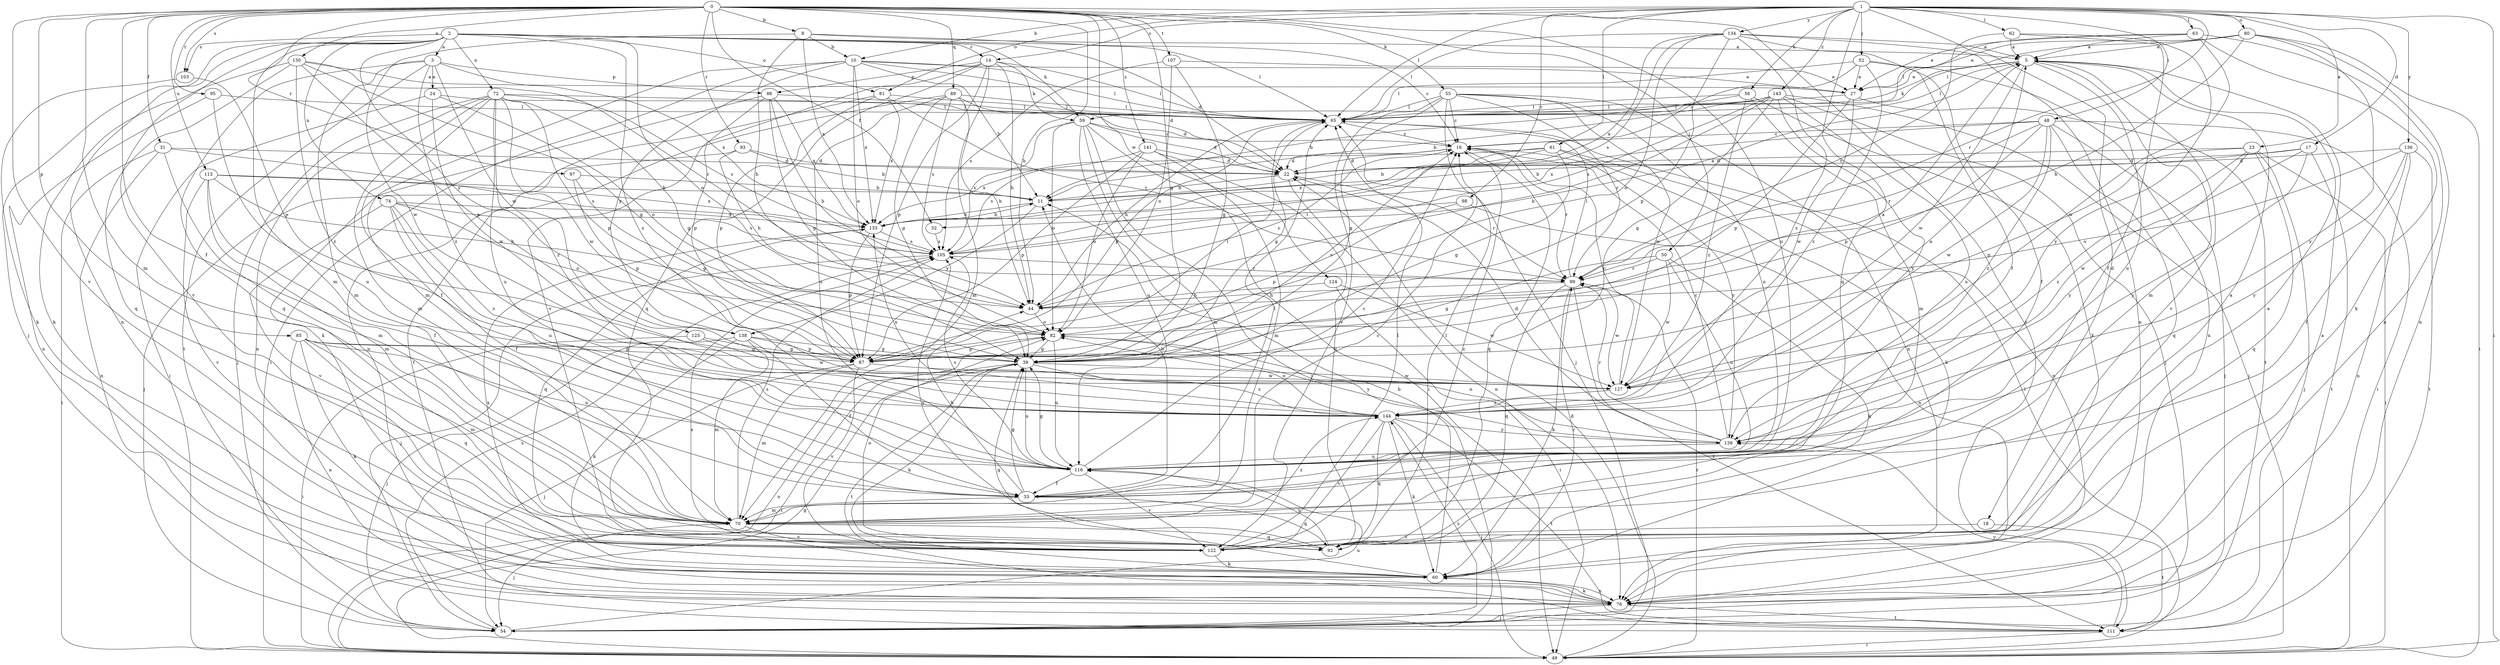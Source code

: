 strict digraph  {
0;
1;
2;
3;
5;
8;
10;
11;
14;
16;
17;
18;
22;
23;
24;
27;
31;
32;
33;
39;
44;
48;
49;
50;
52;
54;
55;
56;
59;
60;
61;
62;
63;
65;
70;
72;
74;
76;
80;
81;
82;
85;
86;
87;
89;
92;
93;
95;
97;
98;
99;
103;
105;
107;
111;
113;
116;
122;
124;
125;
127;
130;
133;
134;
136;
138;
139;
141;
143;
144;
0 -> 8  [label=b];
0 -> 31  [label=f];
0 -> 32  [label=f];
0 -> 33  [label=f];
0 -> 39  [label=g];
0 -> 44  [label=h];
0 -> 50  [label=j];
0 -> 55  [label=k];
0 -> 70  [label=m];
0 -> 85  [label=p];
0 -> 89  [label=q];
0 -> 93  [label=r];
0 -> 95  [label=r];
0 -> 97  [label=r];
0 -> 103  [label=s];
0 -> 107  [label=t];
0 -> 111  [label=t];
0 -> 113  [label=u];
0 -> 116  [label=u];
0 -> 122  [label=v];
0 -> 124  [label=w];
0 -> 130  [label=x];
0 -> 141  [label=z];
1 -> 10  [label=b];
1 -> 14  [label=c];
1 -> 17  [label=d];
1 -> 18  [label=d];
1 -> 23  [label=e];
1 -> 48  [label=i];
1 -> 49  [label=i];
1 -> 52  [label=j];
1 -> 56  [label=k];
1 -> 61  [label=l];
1 -> 62  [label=l];
1 -> 63  [label=l];
1 -> 65  [label=l];
1 -> 80  [label=o];
1 -> 81  [label=o];
1 -> 92  [label=q];
1 -> 98  [label=r];
1 -> 99  [label=r];
1 -> 134  [label=y];
1 -> 136  [label=y];
1 -> 143  [label=z];
2 -> 3  [label=a];
2 -> 14  [label=c];
2 -> 16  [label=c];
2 -> 22  [label=d];
2 -> 54  [label=j];
2 -> 59  [label=k];
2 -> 70  [label=m];
2 -> 72  [label=n];
2 -> 74  [label=n];
2 -> 76  [label=n];
2 -> 81  [label=o];
2 -> 82  [label=o];
2 -> 103  [label=s];
2 -> 122  [label=v];
2 -> 138  [label=y];
2 -> 144  [label=z];
3 -> 24  [label=e];
3 -> 70  [label=m];
3 -> 86  [label=p];
3 -> 92  [label=q];
3 -> 111  [label=t];
3 -> 125  [label=w];
3 -> 133  [label=x];
3 -> 144  [label=z];
5 -> 27  [label=e];
5 -> 59  [label=k];
5 -> 65  [label=l];
5 -> 70  [label=m];
5 -> 116  [label=u];
5 -> 122  [label=v];
5 -> 127  [label=w];
8 -> 5  [label=a];
8 -> 10  [label=b];
8 -> 44  [label=h];
8 -> 65  [label=l];
8 -> 127  [label=w];
8 -> 133  [label=x];
10 -> 11  [label=b];
10 -> 22  [label=d];
10 -> 27  [label=e];
10 -> 49  [label=i];
10 -> 65  [label=l];
10 -> 70  [label=m];
10 -> 82  [label=o];
10 -> 133  [label=x];
10 -> 138  [label=y];
11 -> 133  [label=x];
11 -> 138  [label=y];
14 -> 44  [label=h];
14 -> 59  [label=k];
14 -> 65  [label=l];
14 -> 70  [label=m];
14 -> 86  [label=p];
14 -> 87  [label=p];
14 -> 92  [label=q];
14 -> 122  [label=v];
16 -> 22  [label=d];
16 -> 92  [label=q];
16 -> 99  [label=r];
16 -> 133  [label=x];
16 -> 139  [label=y];
17 -> 11  [label=b];
17 -> 22  [label=d];
17 -> 111  [label=t];
17 -> 127  [label=w];
17 -> 139  [label=y];
18 -> 111  [label=t];
18 -> 122  [label=v];
22 -> 11  [label=b];
22 -> 76  [label=n];
22 -> 99  [label=r];
23 -> 22  [label=d];
23 -> 49  [label=i];
23 -> 54  [label=j];
23 -> 87  [label=p];
23 -> 92  [label=q];
23 -> 139  [label=y];
23 -> 144  [label=z];
24 -> 49  [label=i];
24 -> 65  [label=l];
24 -> 82  [label=o];
24 -> 127  [label=w];
27 -> 65  [label=l];
27 -> 87  [label=p];
27 -> 111  [label=t];
27 -> 127  [label=w];
31 -> 22  [label=d];
31 -> 49  [label=i];
31 -> 70  [label=m];
31 -> 76  [label=n];
31 -> 105  [label=s];
32 -> 105  [label=s];
33 -> 11  [label=b];
33 -> 39  [label=g];
33 -> 44  [label=h];
33 -> 65  [label=l];
33 -> 70  [label=m];
33 -> 92  [label=q];
39 -> 16  [label=c];
39 -> 49  [label=i];
39 -> 60  [label=k];
39 -> 111  [label=t];
39 -> 116  [label=u];
39 -> 127  [label=w];
39 -> 144  [label=z];
44 -> 16  [label=c];
44 -> 82  [label=o];
48 -> 16  [label=c];
48 -> 49  [label=i];
48 -> 54  [label=j];
48 -> 87  [label=p];
48 -> 92  [label=q];
48 -> 99  [label=r];
48 -> 127  [label=w];
48 -> 133  [label=x];
48 -> 144  [label=z];
49 -> 22  [label=d];
49 -> 39  [label=g];
49 -> 65  [label=l];
49 -> 82  [label=o];
49 -> 99  [label=r];
50 -> 39  [label=g];
50 -> 60  [label=k];
50 -> 99  [label=r];
50 -> 116  [label=u];
50 -> 127  [label=w];
52 -> 16  [label=c];
52 -> 27  [label=e];
52 -> 33  [label=f];
52 -> 65  [label=l];
52 -> 76  [label=n];
52 -> 144  [label=z];
54 -> 105  [label=s];
54 -> 116  [label=u];
54 -> 144  [label=z];
55 -> 16  [label=c];
55 -> 39  [label=g];
55 -> 54  [label=j];
55 -> 65  [label=l];
55 -> 76  [label=n];
55 -> 99  [label=r];
55 -> 116  [label=u];
55 -> 122  [label=v];
55 -> 127  [label=w];
56 -> 11  [label=b];
56 -> 60  [label=k];
56 -> 65  [label=l];
56 -> 70  [label=m];
56 -> 144  [label=z];
59 -> 16  [label=c];
59 -> 22  [label=d];
59 -> 49  [label=i];
59 -> 54  [label=j];
59 -> 70  [label=m];
59 -> 82  [label=o];
59 -> 105  [label=s];
59 -> 116  [label=u];
60 -> 11  [label=b];
60 -> 39  [label=g];
60 -> 76  [label=n];
60 -> 99  [label=r];
60 -> 133  [label=x];
61 -> 11  [label=b];
61 -> 22  [label=d];
61 -> 39  [label=g];
61 -> 60  [label=k];
61 -> 76  [label=n];
61 -> 133  [label=x];
62 -> 5  [label=a];
62 -> 33  [label=f];
62 -> 99  [label=r];
62 -> 139  [label=y];
63 -> 5  [label=a];
63 -> 27  [label=e];
63 -> 60  [label=k];
63 -> 65  [label=l];
63 -> 76  [label=n];
63 -> 127  [label=w];
65 -> 16  [label=c];
65 -> 39  [label=g];
65 -> 44  [label=h];
65 -> 87  [label=p];
70 -> 5  [label=a];
70 -> 16  [label=c];
70 -> 54  [label=j];
70 -> 92  [label=q];
70 -> 105  [label=s];
70 -> 122  [label=v];
70 -> 144  [label=z];
72 -> 33  [label=f];
72 -> 39  [label=g];
72 -> 54  [label=j];
72 -> 65  [label=l];
72 -> 70  [label=m];
72 -> 76  [label=n];
72 -> 87  [label=p];
72 -> 105  [label=s];
72 -> 116  [label=u];
72 -> 127  [label=w];
72 -> 144  [label=z];
74 -> 33  [label=f];
74 -> 82  [label=o];
74 -> 105  [label=s];
74 -> 116  [label=u];
74 -> 122  [label=v];
74 -> 133  [label=x];
74 -> 144  [label=z];
76 -> 5  [label=a];
76 -> 54  [label=j];
76 -> 60  [label=k];
76 -> 105  [label=s];
76 -> 111  [label=t];
80 -> 5  [label=a];
80 -> 27  [label=e];
80 -> 44  [label=h];
80 -> 49  [label=i];
80 -> 65  [label=l];
80 -> 76  [label=n];
80 -> 139  [label=y];
81 -> 65  [label=l];
81 -> 76  [label=n];
81 -> 87  [label=p];
81 -> 99  [label=r];
81 -> 133  [label=x];
82 -> 39  [label=g];
82 -> 87  [label=p];
82 -> 116  [label=u];
82 -> 139  [label=y];
85 -> 39  [label=g];
85 -> 60  [label=k];
85 -> 70  [label=m];
85 -> 76  [label=n];
85 -> 87  [label=p];
85 -> 92  [label=q];
85 -> 116  [label=u];
86 -> 39  [label=g];
86 -> 44  [label=h];
86 -> 60  [label=k];
86 -> 65  [label=l];
86 -> 87  [label=p];
86 -> 133  [label=x];
87 -> 5  [label=a];
87 -> 54  [label=j];
87 -> 65  [label=l];
87 -> 70  [label=m];
87 -> 122  [label=v];
87 -> 127  [label=w];
89 -> 22  [label=d];
89 -> 39  [label=g];
89 -> 44  [label=h];
89 -> 65  [label=l];
89 -> 105  [label=s];
89 -> 111  [label=t];
89 -> 116  [label=u];
92 -> 65  [label=l];
92 -> 105  [label=s];
92 -> 116  [label=u];
93 -> 11  [label=b];
93 -> 22  [label=d];
93 -> 44  [label=h];
93 -> 54  [label=j];
95 -> 65  [label=l];
95 -> 76  [label=n];
95 -> 116  [label=u];
97 -> 11  [label=b];
97 -> 39  [label=g];
97 -> 87  [label=p];
98 -> 76  [label=n];
98 -> 87  [label=p];
98 -> 32  [label=i];
99 -> 44  [label=h];
99 -> 60  [label=k];
99 -> 65  [label=l];
99 -> 92  [label=q];
99 -> 111  [label=t];
99 -> 127  [label=w];
103 -> 60  [label=k];
103 -> 87  [label=p];
105 -> 5  [label=a];
105 -> 54  [label=j];
105 -> 99  [label=r];
107 -> 27  [label=e];
107 -> 39  [label=g];
107 -> 82  [label=o];
107 -> 105  [label=s];
111 -> 49  [label=i];
111 -> 139  [label=y];
113 -> 11  [label=b];
113 -> 33  [label=f];
113 -> 44  [label=h];
113 -> 70  [label=m];
113 -> 122  [label=v];
113 -> 133  [label=x];
116 -> 16  [label=c];
116 -> 33  [label=f];
116 -> 39  [label=g];
116 -> 105  [label=s];
116 -> 122  [label=v];
122 -> 5  [label=a];
122 -> 16  [label=c];
122 -> 60  [label=k];
122 -> 65  [label=l];
122 -> 82  [label=o];
124 -> 44  [label=h];
124 -> 49  [label=i];
124 -> 127  [label=w];
125 -> 39  [label=g];
125 -> 49  [label=i];
125 -> 127  [label=w];
127 -> 16  [label=c];
127 -> 144  [label=z];
130 -> 27  [label=e];
130 -> 39  [label=g];
130 -> 60  [label=k];
130 -> 87  [label=p];
130 -> 92  [label=q];
130 -> 99  [label=r];
130 -> 144  [label=z];
133 -> 11  [label=b];
133 -> 87  [label=p];
133 -> 92  [label=q];
133 -> 105  [label=s];
134 -> 5  [label=a];
134 -> 33  [label=f];
134 -> 65  [label=l];
134 -> 76  [label=n];
134 -> 82  [label=o];
134 -> 87  [label=p];
134 -> 105  [label=s];
134 -> 133  [label=x];
134 -> 144  [label=z];
136 -> 22  [label=d];
136 -> 33  [label=f];
136 -> 76  [label=n];
136 -> 82  [label=o];
136 -> 111  [label=t];
136 -> 139  [label=y];
138 -> 33  [label=f];
138 -> 39  [label=g];
138 -> 54  [label=j];
138 -> 60  [label=k];
138 -> 70  [label=m];
138 -> 87  [label=p];
139 -> 16  [label=c];
139 -> 22  [label=d];
139 -> 82  [label=o];
139 -> 99  [label=r];
139 -> 116  [label=u];
141 -> 22  [label=d];
141 -> 70  [label=m];
141 -> 82  [label=o];
141 -> 87  [label=p];
141 -> 92  [label=q];
141 -> 105  [label=s];
143 -> 11  [label=b];
143 -> 39  [label=g];
143 -> 44  [label=h];
143 -> 49  [label=i];
143 -> 54  [label=j];
143 -> 65  [label=l];
143 -> 105  [label=s];
143 -> 116  [label=u];
143 -> 139  [label=y];
144 -> 5  [label=a];
144 -> 49  [label=i];
144 -> 60  [label=k];
144 -> 82  [label=o];
144 -> 92  [label=q];
144 -> 111  [label=t];
144 -> 122  [label=v];
144 -> 133  [label=x];
144 -> 139  [label=y];
}
